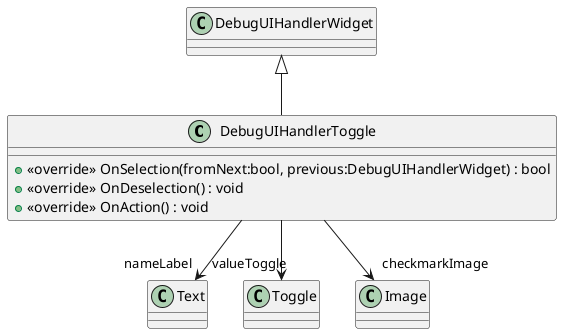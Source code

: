 @startuml
class DebugUIHandlerToggle {
    + <<override>> OnSelection(fromNext:bool, previous:DebugUIHandlerWidget) : bool
    + <<override>> OnDeselection() : void
    + <<override>> OnAction() : void
}
DebugUIHandlerWidget <|-- DebugUIHandlerToggle
DebugUIHandlerToggle --> "nameLabel" Text
DebugUIHandlerToggle --> "valueToggle" Toggle
DebugUIHandlerToggle --> "checkmarkImage" Image
@enduml
